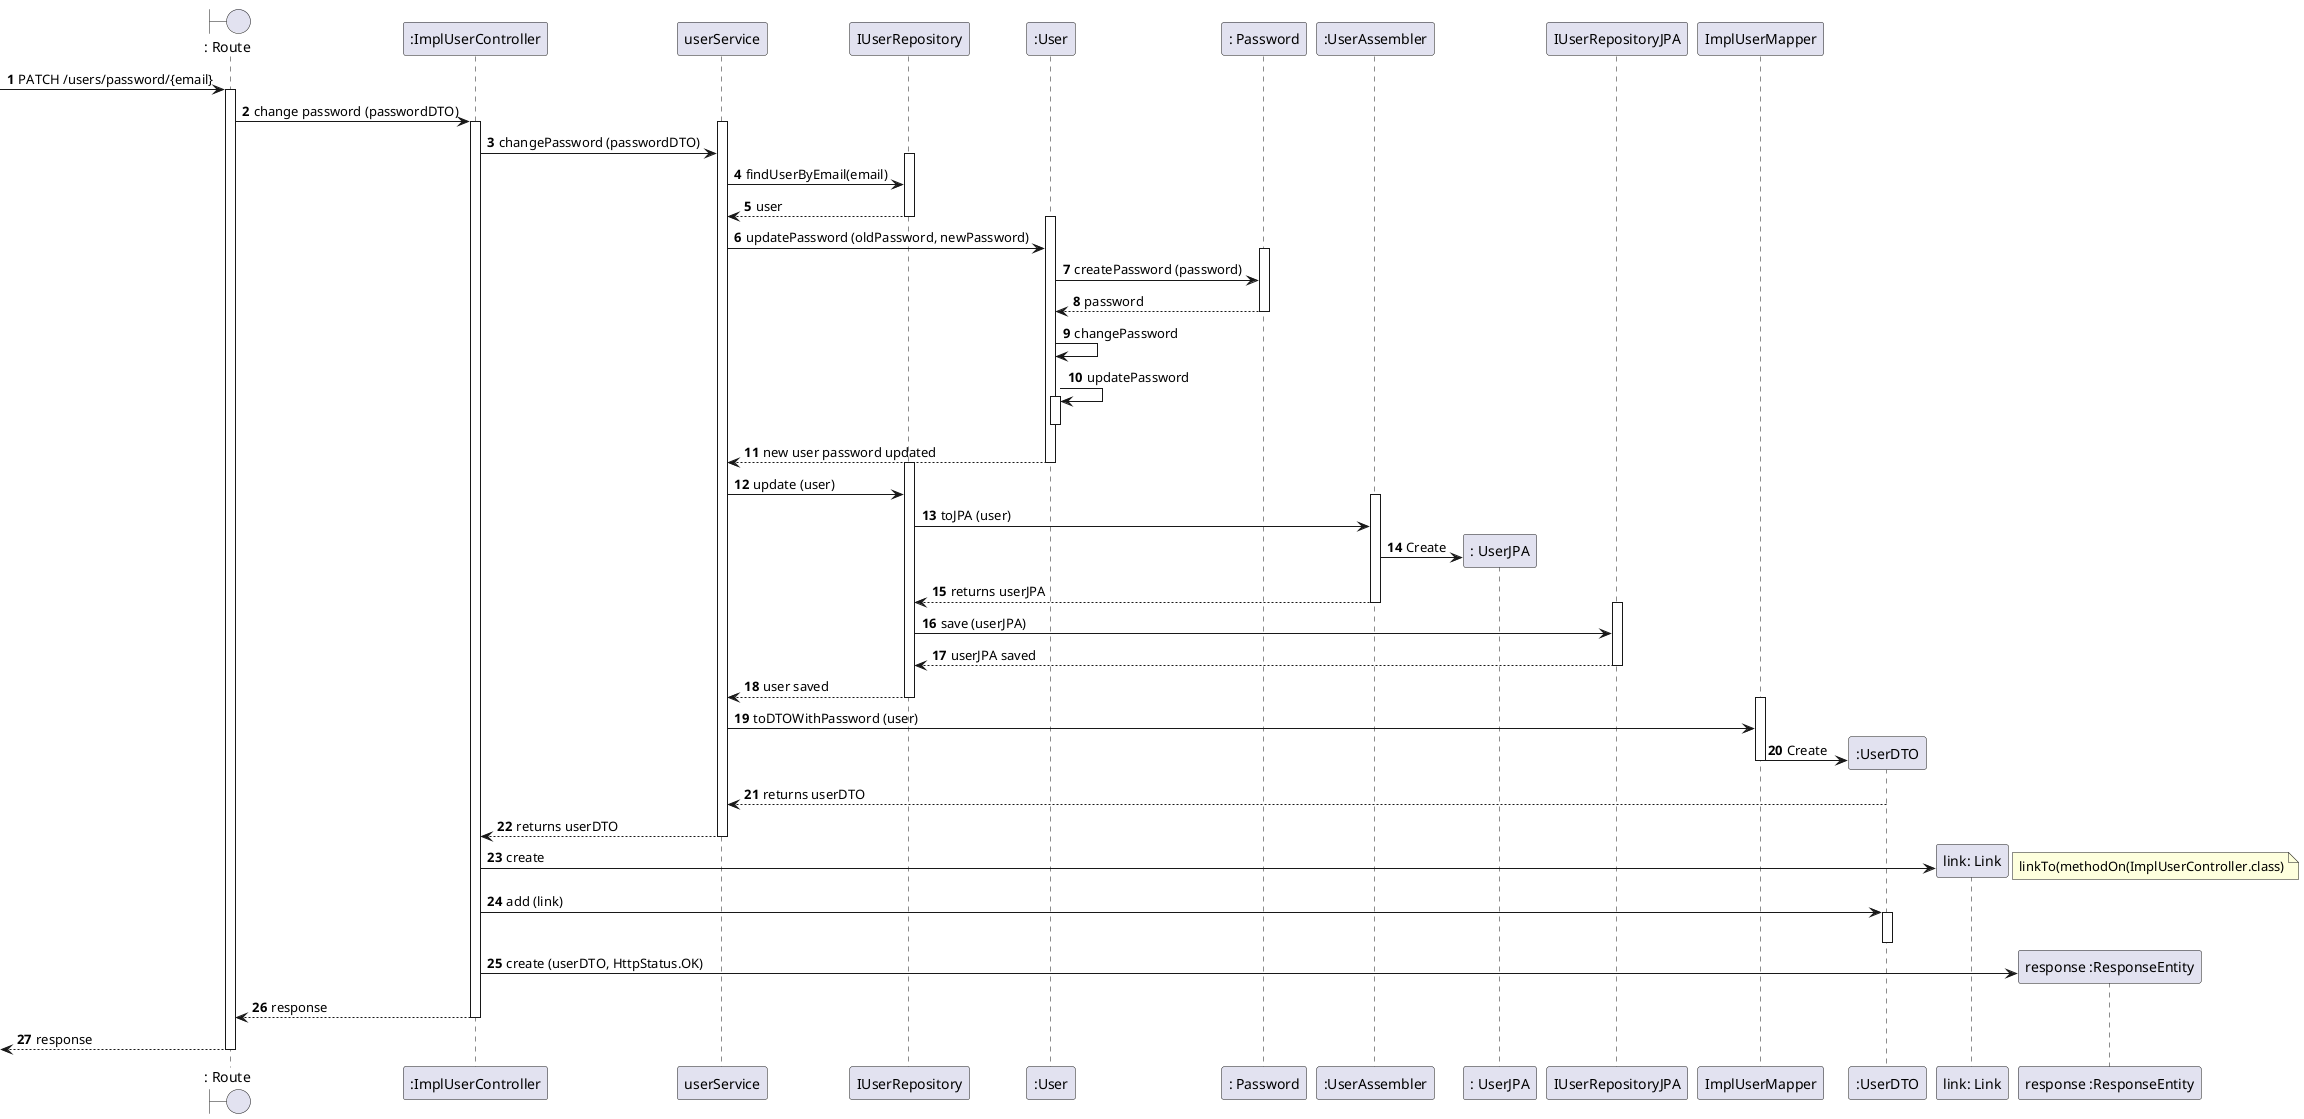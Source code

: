 @startuml
autonumber
boundary ": Route" as route

-> route : PATCH /users/password/{email}
activate route
participant ":ImplUserController" as UC
route -> UC : change password (passwordDTO)
activate UC
activate userService
participant ":ImplAppUserService" as userService
UC-> userService : changePassword (passwordDTO)
participant "IUserRepository" as urepo
activate urepo
userService->urepo : findUserByEmail(email)
urepo --> userService : user
deactivate urepo
participant ":User" as user
activate user
userService-> user : updatePassword (oldPassword, newPassword)
participant ": Password" as pw
activate pw
user -> pw : createPassword (password)
pw --> user : password
deactivate pw
user -> user : changePassword
user -> user ++: updatePassword
deactivate user
user--> userService : new user password updated
deactivate user
activate urepo
userService->urepo : update (user)
participant ":UserAssembler" as assembler
activate assembler
urepo->assembler : toJPA (user)
participant ": UserJPA" as userJPA
assembler ->  userJPA ** : Create
assembler --> urepo : returns userJPA
deactivate assembler
participant "IUserRepositoryJPA" as urepojpa
activate urepojpa
urepo-> urepojpa : save (userJPA)
urepojpa-->urepo : userJPA saved
deactivate urepojpa
urepo--> userService : user saved
deactivate urepo
participant "ImplUserMapper" as mapper
activate mapper
userService-> mapper : toDTOWithPassword (user)
participant ":UserDTO" as userDTO
mapper ->  userDTO ** : Create
deactivate mapper

userDTO--> userService : returns userDTO
userService-->UC : returns userDTO
deactivate userService
create participant "link: Link" as linkuser
UC-> linkuser : create
 note right
   linkTo(methodOn(ImplUserController.class)
 endnote
UC ->userDTO : add (link)
activate userDTO
deactivate userDTO
create participant "response :ResponseEntity" as res
UC -> res : create (userDTO, HttpStatus.OK)
UC --> route : response
deactivate UC
<--route : response
deactivate route

@enduml
